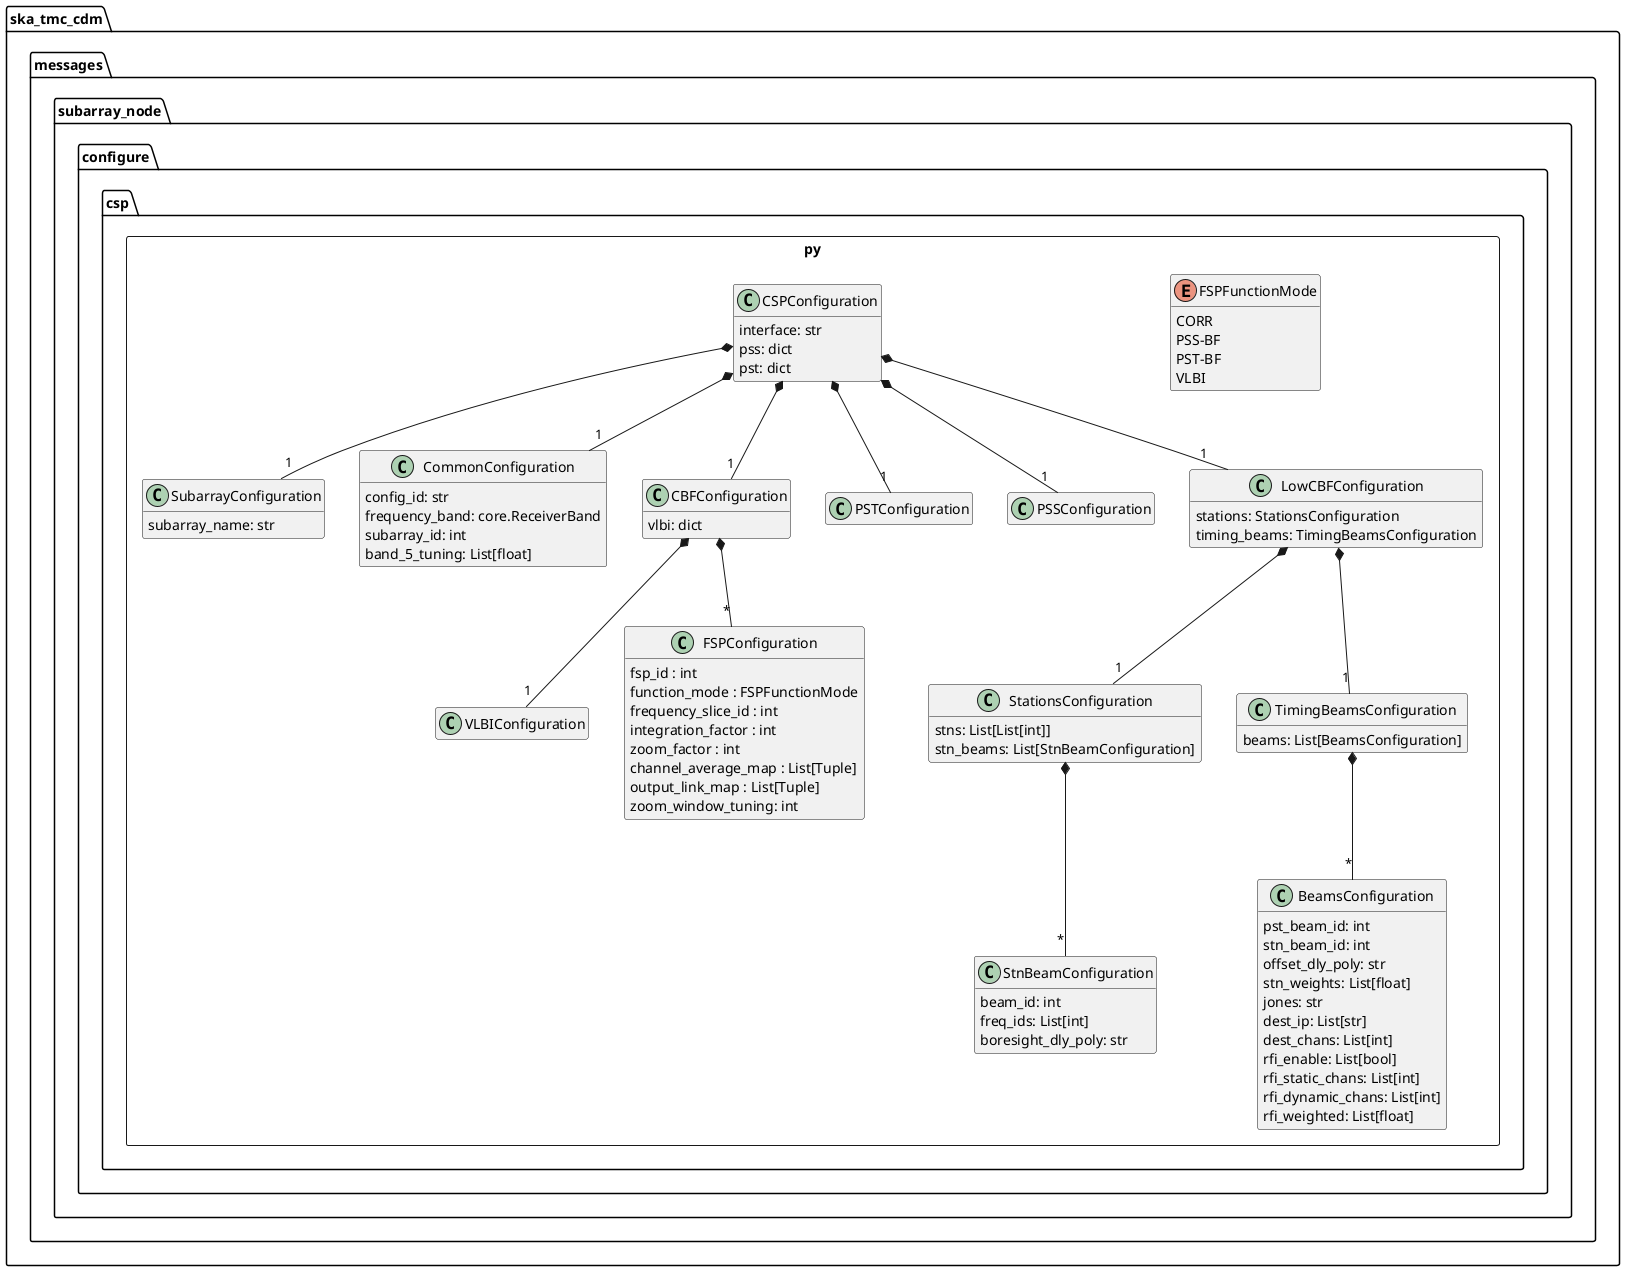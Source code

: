 @startuml
hide empty members

' Remove the following lines when VLBI, PSS and PST
' are added to CDM
remove VLBIConfiguration
remove PSTConfiguration
remove PSSConfiguration

package ska_tmc_cdm.messages.subarray_node.configure {
	package csp.py <<Rectangle>> {

	    class SubarrayConfiguration {
	        subarray_name: str
	    }

	    class CommonConfiguration {
	        config_id: str
            frequency_band: core.ReceiverBand
            subarray_id: int
            band_5_tuning: List[float]
	    }

	    class CBFConfiguration {
            vlbi: dict
	    }

	    class PSTConfiguration {

	    }

        class PSSConfiguration {

        }

        class VLBIConfiguration {

        }

		enum FSPFunctionMode {
			CORR
			PSS-BF
			PST-BF
			VLBI
		}

		class FSPConfiguration {
			fsp_id : int
			function_mode : FSPFunctionMode
			frequency_slice_id : int
			integration_factor : int
			zoom_factor : int
			channel_average_map : List[Tuple]
			output_link_map : List[Tuple]
			zoom_window_tuning: int
		}

		class CSPConfiguration {
	        interface: str
	        pss: dict
	        pst: dict

		}

		class LowCBFConfiguration {
			stations: StationsConfiguration 
			timing_beams: TimingBeamsConfiguration
		}

		class StationsConfiguration {
			stns: List[List[int]]
        	stn_beams: List[StnBeamConfiguration]
		}

		class TimingBeamsConfiguration {
			beams: List[BeamsConfiguration]
		}
		
		class BeamsConfiguration {
			pst_beam_id: int
			stn_beam_id: int
			offset_dly_poly: str
			stn_weights: List[float]
			jones: str
			dest_ip: List[str]
			dest_chans: List[int]
			rfi_enable: List[bool]
			rfi_static_chans: List[int]
			rfi_dynamic_chans: List[int]
			rfi_weighted: List[float]
		}

		class StnBeamConfiguration {
			beam_id: int
			freq_ids: List[int]
			boresight_dly_poly: str
		}

		CBFConfiguration *-- "*" FSPConfiguration
		CBFConfiguration *-- "1" VLBIConfiguration
		CSPConfiguration *-- "1" CommonConfiguration
		CSPConfiguration *-- "1" SubarrayConfiguration
		CSPConfiguration *-- "1" CBFConfiguration
		CSPConfiguration *-- "1" PSTConfiguration
		CSPConfiguration *-- "1" PSSConfiguration
		CSPConfiguration *-- "1" LowCBFConfiguration
		LowCBFConfiguration *-- "1" StationsConfiguration
		LowCBFConfiguration *-- "1" TimingBeamsConfiguration
		TimingBeamsConfiguration *-- "*" BeamsConfiguration
		StationsConfiguration *-- "*" StnBeamConfiguration
	}
}
@enduml